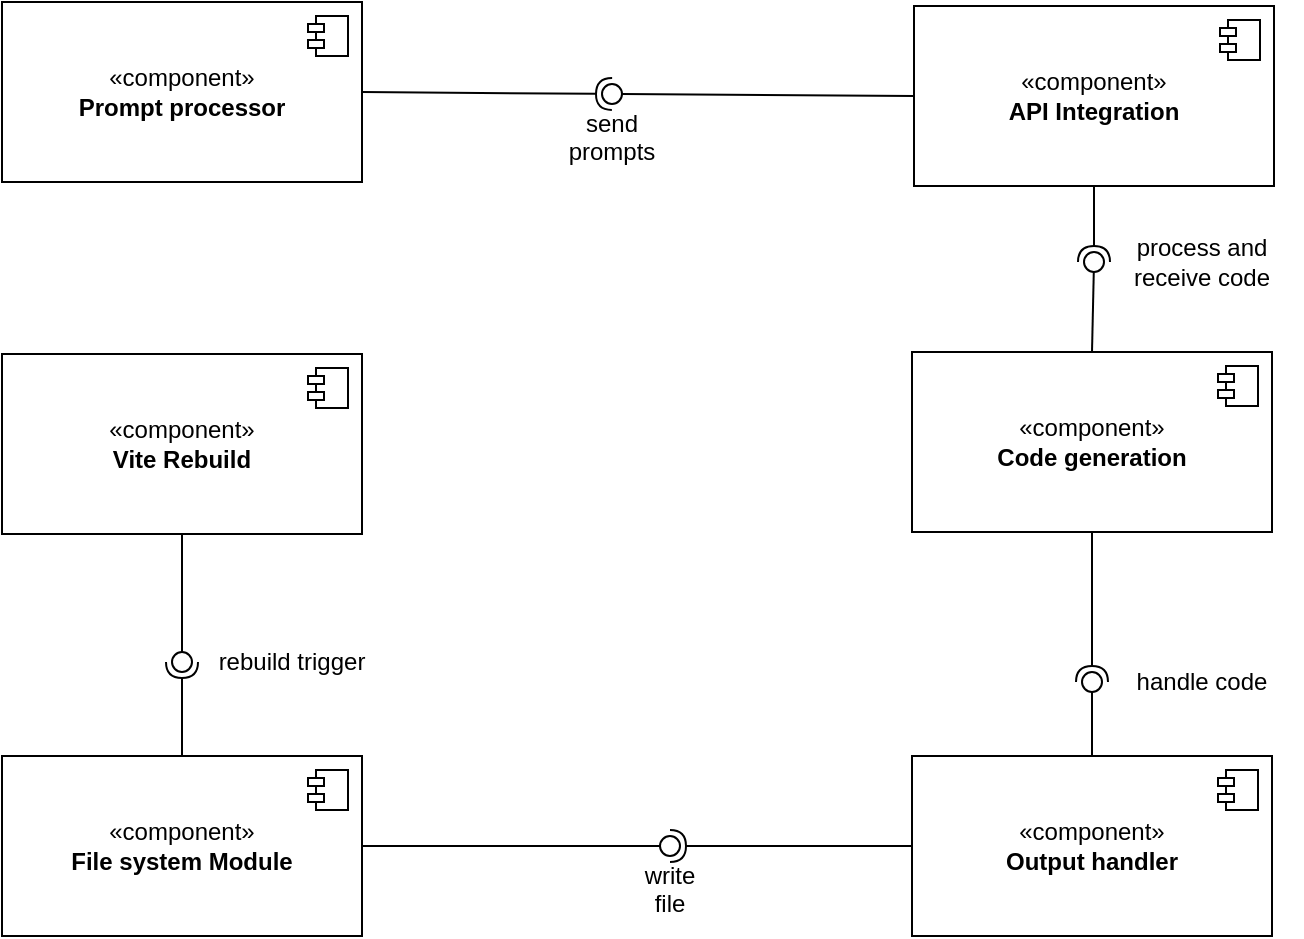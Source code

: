 <mxfile version="26.1.1">
  <diagram name="Page-1" id="G3L6k3aGVFqRaw2eXiZB">
    <mxGraphModel dx="882" dy="496" grid="1" gridSize="10" guides="1" tooltips="1" connect="1" arrows="1" fold="1" page="1" pageScale="1" pageWidth="827" pageHeight="1169" math="0" shadow="0">
      <root>
        <mxCell id="0" />
        <mxCell id="1" parent="0" />
        <mxCell id="UDQxO6hxX1jXAXQNm1rs-3" value="«component»&lt;br&gt;&lt;b&gt;Prompt processor&lt;/b&gt;" style="html=1;dropTarget=0;whiteSpace=wrap;" vertex="1" parent="1">
          <mxGeometry x="80" y="225" width="180" height="90" as="geometry" />
        </mxCell>
        <mxCell id="UDQxO6hxX1jXAXQNm1rs-4" value="" style="shape=module;jettyWidth=8;jettyHeight=4;" vertex="1" parent="UDQxO6hxX1jXAXQNm1rs-3">
          <mxGeometry x="1" width="20" height="20" relative="1" as="geometry">
            <mxPoint x="-27" y="7" as="offset" />
          </mxGeometry>
        </mxCell>
        <mxCell id="UDQxO6hxX1jXAXQNm1rs-5" value="«component»&lt;br&gt;&lt;b&gt;API Integration&lt;/b&gt;" style="html=1;dropTarget=0;whiteSpace=wrap;" vertex="1" parent="1">
          <mxGeometry x="536" y="227" width="180" height="90" as="geometry" />
        </mxCell>
        <mxCell id="UDQxO6hxX1jXAXQNm1rs-6" value="" style="shape=module;jettyWidth=8;jettyHeight=4;" vertex="1" parent="UDQxO6hxX1jXAXQNm1rs-5">
          <mxGeometry x="1" width="20" height="20" relative="1" as="geometry">
            <mxPoint x="-27" y="7" as="offset" />
          </mxGeometry>
        </mxCell>
        <mxCell id="UDQxO6hxX1jXAXQNm1rs-7" value="«component»&lt;br&gt;&lt;b&gt;Code generation&lt;/b&gt;" style="html=1;dropTarget=0;whiteSpace=wrap;" vertex="1" parent="1">
          <mxGeometry x="535" y="400" width="180" height="90" as="geometry" />
        </mxCell>
        <mxCell id="UDQxO6hxX1jXAXQNm1rs-8" value="" style="shape=module;jettyWidth=8;jettyHeight=4;" vertex="1" parent="UDQxO6hxX1jXAXQNm1rs-7">
          <mxGeometry x="1" width="20" height="20" relative="1" as="geometry">
            <mxPoint x="-27" y="7" as="offset" />
          </mxGeometry>
        </mxCell>
        <mxCell id="UDQxO6hxX1jXAXQNm1rs-9" value="«component»&lt;br&gt;&lt;b&gt;Output handler&lt;/b&gt;&lt;span style=&quot;color: rgba(0, 0, 0, 0); font-family: monospace; font-size: 0px; text-align: start; text-wrap-mode: nowrap;&quot;&gt;%3CmxGraphModel%3E%3Croot%3E%3CmxCell%20id%3D%220%22%2F%3E%3CmxCell%20id%3D%221%22%20parent%3D%220%22%2F%3E%3CmxCell%20id%3D%222%22%20value%3D%22%C2%ABcomponent%C2%BB%26lt%3Bbr%26gt%3B%26lt%3Bb%26gt%3BAPI%20Integration%26lt%3B%2Fb%26gt%3B%22%20style%3D%22html%3D1%3BdropTarget%3D0%3BwhiteSpace%3Dwrap%3B%22%20vertex%3D%221%22%20parent%3D%221%22%3E%3CmxGeometry%20x%3D%22360%22%20y%3D%22140%22%20width%3D%22180%22%20height%3D%2290%22%20as%3D%22geometry%22%2F%3E%3C%2FmxCell%3E%3CmxCell%20id%3D%223%22%20value%3D%22%22%20style%3D%22shape%3Dmodule%3BjettyWidth%3D8%3BjettyHeight%3D4%3B%22%20vertex%3D%221%22%20parent%3D%222%22%3E%3CmxGeometry%20x%3D%221%22%20width%3D%2220%22%20height%3D%2220%22%20relative%3D%221%22%20as%3D%22geometry%22%3E%3CmxPoint%20x%3D%22-27%22%20y%3D%227%22%20as%3D%22offset%22%2F%3E%3C%2FmxGeometry%3E%3C%2FmxCell%3E%3C%2Froot%3E%3C%2FmxGraphModel%3E&lt;/span&gt;" style="html=1;dropTarget=0;whiteSpace=wrap;" vertex="1" parent="1">
          <mxGeometry x="535" y="602" width="180" height="90" as="geometry" />
        </mxCell>
        <mxCell id="UDQxO6hxX1jXAXQNm1rs-10" value="" style="shape=module;jettyWidth=8;jettyHeight=4;" vertex="1" parent="UDQxO6hxX1jXAXQNm1rs-9">
          <mxGeometry x="1" width="20" height="20" relative="1" as="geometry">
            <mxPoint x="-27" y="7" as="offset" />
          </mxGeometry>
        </mxCell>
        <mxCell id="UDQxO6hxX1jXAXQNm1rs-11" value="«component»&lt;br&gt;&lt;b&gt;File system Module&lt;/b&gt;" style="html=1;dropTarget=0;whiteSpace=wrap;" vertex="1" parent="1">
          <mxGeometry x="80" y="602" width="180" height="90" as="geometry" />
        </mxCell>
        <mxCell id="UDQxO6hxX1jXAXQNm1rs-12" value="" style="shape=module;jettyWidth=8;jettyHeight=4;" vertex="1" parent="UDQxO6hxX1jXAXQNm1rs-11">
          <mxGeometry x="1" width="20" height="20" relative="1" as="geometry">
            <mxPoint x="-27" y="7" as="offset" />
          </mxGeometry>
        </mxCell>
        <mxCell id="UDQxO6hxX1jXAXQNm1rs-13" value="«component»&lt;br&gt;&lt;b&gt;Vite Rebuild&lt;/b&gt;" style="html=1;dropTarget=0;whiteSpace=wrap;" vertex="1" parent="1">
          <mxGeometry x="80" y="401" width="180" height="90" as="geometry" />
        </mxCell>
        <mxCell id="UDQxO6hxX1jXAXQNm1rs-14" value="" style="shape=module;jettyWidth=8;jettyHeight=4;" vertex="1" parent="UDQxO6hxX1jXAXQNm1rs-13">
          <mxGeometry x="1" width="20" height="20" relative="1" as="geometry">
            <mxPoint x="-27" y="7" as="offset" />
          </mxGeometry>
        </mxCell>
        <mxCell id="UDQxO6hxX1jXAXQNm1rs-15" value="" style="rounded=0;orthogonalLoop=1;jettySize=auto;html=1;endArrow=halfCircle;endFill=0;endSize=6;strokeWidth=1;sketch=0;exitX=1;exitY=0.5;exitDx=0;exitDy=0;" edge="1" target="UDQxO6hxX1jXAXQNm1rs-17" parent="1" source="UDQxO6hxX1jXAXQNm1rs-3">
          <mxGeometry relative="1" as="geometry">
            <mxPoint x="280" y="245" as="sourcePoint" />
          </mxGeometry>
        </mxCell>
        <mxCell id="UDQxO6hxX1jXAXQNm1rs-16" value="" style="rounded=0;orthogonalLoop=1;jettySize=auto;html=1;endArrow=oval;endFill=0;sketch=0;sourcePerimeterSpacing=0;targetPerimeterSpacing=0;endSize=10;exitX=0;exitY=0.5;exitDx=0;exitDy=0;" edge="1" target="UDQxO6hxX1jXAXQNm1rs-17" parent="1" source="UDQxO6hxX1jXAXQNm1rs-5">
          <mxGeometry relative="1" as="geometry">
            <mxPoint x="400" y="310" as="sourcePoint" />
          </mxGeometry>
        </mxCell>
        <mxCell id="UDQxO6hxX1jXAXQNm1rs-17" value="&lt;div&gt;&lt;br&gt;&lt;/div&gt;&lt;div&gt;&lt;br&gt;&lt;/div&gt;&lt;div&gt;&lt;br&gt;&lt;/div&gt;&lt;div&gt;send prompts&lt;/div&gt;" style="ellipse;whiteSpace=wrap;html=1;align=center;aspect=fixed;fillColor=none;strokeColor=none;resizable=0;perimeter=centerPerimeter;rotatable=0;allowArrows=0;points=[];outlineConnect=1;" vertex="1" parent="1">
          <mxGeometry x="380" y="266" width="10" height="10" as="geometry" />
        </mxCell>
        <mxCell id="UDQxO6hxX1jXAXQNm1rs-18" value="" style="rounded=0;orthogonalLoop=1;jettySize=auto;html=1;endArrow=halfCircle;endFill=0;endSize=6;strokeWidth=1;sketch=0;exitX=0.5;exitY=1;exitDx=0;exitDy=0;" edge="1" parent="1" source="UDQxO6hxX1jXAXQNm1rs-5">
          <mxGeometry relative="1" as="geometry">
            <mxPoint x="440" y="385" as="sourcePoint" />
            <mxPoint x="626" y="355" as="targetPoint" />
          </mxGeometry>
        </mxCell>
        <mxCell id="UDQxO6hxX1jXAXQNm1rs-19" value="" style="rounded=0;orthogonalLoop=1;jettySize=auto;html=1;endArrow=oval;endFill=0;sketch=0;sourcePerimeterSpacing=0;targetPerimeterSpacing=0;endSize=10;exitX=0.5;exitY=0;exitDx=0;exitDy=0;" edge="1" parent="1" source="UDQxO6hxX1jXAXQNm1rs-7">
          <mxGeometry relative="1" as="geometry">
            <mxPoint x="570" y="355" as="sourcePoint" />
            <mxPoint x="626" y="355" as="targetPoint" />
          </mxGeometry>
        </mxCell>
        <mxCell id="UDQxO6hxX1jXAXQNm1rs-21" value="process and receive code" style="text;html=1;align=center;verticalAlign=middle;whiteSpace=wrap;rounded=0;" vertex="1" parent="1">
          <mxGeometry x="630" y="340" width="100" height="30" as="geometry" />
        </mxCell>
        <mxCell id="UDQxO6hxX1jXAXQNm1rs-22" value="" style="rounded=0;orthogonalLoop=1;jettySize=auto;html=1;endArrow=halfCircle;endFill=0;endSize=6;strokeWidth=1;sketch=0;exitX=0.5;exitY=1;exitDx=0;exitDy=0;" edge="1" target="UDQxO6hxX1jXAXQNm1rs-24" parent="1" source="UDQxO6hxX1jXAXQNm1rs-7">
          <mxGeometry relative="1" as="geometry">
            <mxPoint x="815" y="653" as="sourcePoint" />
          </mxGeometry>
        </mxCell>
        <mxCell id="UDQxO6hxX1jXAXQNm1rs-23" value="" style="rounded=0;orthogonalLoop=1;jettySize=auto;html=1;endArrow=oval;endFill=0;sketch=0;sourcePerimeterSpacing=0;targetPerimeterSpacing=0;endSize=10;exitX=0.5;exitY=0;exitDx=0;exitDy=0;" edge="1" target="UDQxO6hxX1jXAXQNm1rs-24" parent="1" source="UDQxO6hxX1jXAXQNm1rs-9">
          <mxGeometry relative="1" as="geometry">
            <mxPoint x="560" y="570" as="sourcePoint" />
          </mxGeometry>
        </mxCell>
        <mxCell id="UDQxO6hxX1jXAXQNm1rs-24" value="" style="ellipse;whiteSpace=wrap;html=1;align=center;aspect=fixed;fillColor=none;strokeColor=none;resizable=0;perimeter=centerPerimeter;rotatable=0;allowArrows=0;points=[];outlineConnect=1;" vertex="1" parent="1">
          <mxGeometry x="620" y="560" width="10" height="10" as="geometry" />
        </mxCell>
        <mxCell id="UDQxO6hxX1jXAXQNm1rs-25" value="handle code" style="text;html=1;align=center;verticalAlign=middle;whiteSpace=wrap;rounded=0;" vertex="1" parent="1">
          <mxGeometry x="630" y="550" width="100" height="30" as="geometry" />
        </mxCell>
        <mxCell id="UDQxO6hxX1jXAXQNm1rs-26" value="" style="rounded=0;orthogonalLoop=1;jettySize=auto;html=1;endArrow=halfCircle;endFill=0;endSize=6;strokeWidth=1;sketch=0;exitX=0;exitY=0.5;exitDx=0;exitDy=0;" edge="1" target="UDQxO6hxX1jXAXQNm1rs-28" parent="1" source="UDQxO6hxX1jXAXQNm1rs-9">
          <mxGeometry relative="1" as="geometry">
            <mxPoint x="440" y="515" as="sourcePoint" />
          </mxGeometry>
        </mxCell>
        <mxCell id="UDQxO6hxX1jXAXQNm1rs-27" value="" style="rounded=0;orthogonalLoop=1;jettySize=auto;html=1;endArrow=oval;endFill=0;sketch=0;sourcePerimeterSpacing=0;targetPerimeterSpacing=0;endSize=10;exitX=1;exitY=0.5;exitDx=0;exitDy=0;" edge="1" target="UDQxO6hxX1jXAXQNm1rs-28" parent="1" source="UDQxO6hxX1jXAXQNm1rs-11">
          <mxGeometry relative="1" as="geometry">
            <mxPoint x="400" y="515" as="sourcePoint" />
          </mxGeometry>
        </mxCell>
        <mxCell id="UDQxO6hxX1jXAXQNm1rs-28" value="&lt;div&gt;&lt;br&gt;&lt;/div&gt;&lt;div&gt;&lt;br&gt;&lt;/div&gt;&lt;div&gt;&lt;br&gt;&lt;/div&gt;&lt;div&gt;write file&lt;/div&gt;" style="ellipse;whiteSpace=wrap;html=1;align=center;aspect=fixed;fillColor=none;strokeColor=none;resizable=0;perimeter=centerPerimeter;rotatable=0;allowArrows=0;points=[];outlineConnect=1;" vertex="1" parent="1">
          <mxGeometry x="409" y="642" width="10" height="10" as="geometry" />
        </mxCell>
        <mxCell id="UDQxO6hxX1jXAXQNm1rs-32" value="" style="rounded=0;orthogonalLoop=1;jettySize=auto;html=1;endArrow=halfCircle;endFill=0;endSize=6;strokeWidth=1;sketch=0;exitX=0.5;exitY=0;exitDx=0;exitDy=0;" edge="1" target="UDQxO6hxX1jXAXQNm1rs-34" parent="1" source="UDQxO6hxX1jXAXQNm1rs-11">
          <mxGeometry relative="1" as="geometry">
            <mxPoint x="440" y="455" as="sourcePoint" />
          </mxGeometry>
        </mxCell>
        <mxCell id="UDQxO6hxX1jXAXQNm1rs-33" value="" style="rounded=0;orthogonalLoop=1;jettySize=auto;html=1;endArrow=oval;endFill=0;sketch=0;sourcePerimeterSpacing=0;targetPerimeterSpacing=0;endSize=10;exitX=0.5;exitY=1;exitDx=0;exitDy=0;" edge="1" target="UDQxO6hxX1jXAXQNm1rs-34" parent="1" source="UDQxO6hxX1jXAXQNm1rs-13">
          <mxGeometry relative="1" as="geometry">
            <mxPoint x="400" y="455" as="sourcePoint" />
          </mxGeometry>
        </mxCell>
        <mxCell id="UDQxO6hxX1jXAXQNm1rs-34" value="" style="ellipse;whiteSpace=wrap;html=1;align=center;aspect=fixed;fillColor=none;strokeColor=none;resizable=0;perimeter=centerPerimeter;rotatable=0;allowArrows=0;points=[];outlineConnect=1;" vertex="1" parent="1">
          <mxGeometry x="165" y="550" width="10" height="10" as="geometry" />
        </mxCell>
        <mxCell id="UDQxO6hxX1jXAXQNm1rs-35" value="rebuild trigger" style="text;html=1;align=center;verticalAlign=middle;whiteSpace=wrap;rounded=0;" vertex="1" parent="1">
          <mxGeometry x="175" y="540" width="100" height="30" as="geometry" />
        </mxCell>
      </root>
    </mxGraphModel>
  </diagram>
</mxfile>

